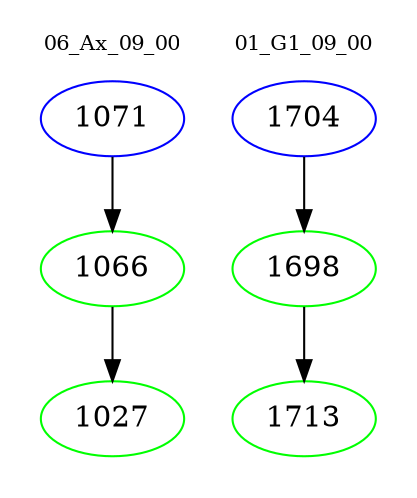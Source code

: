 digraph{
subgraph cluster_0 {
color = white
label = "06_Ax_09_00";
fontsize=10;
T0_1071 [label="1071", color="blue"]
T0_1071 -> T0_1066 [color="black"]
T0_1066 [label="1066", color="green"]
T0_1066 -> T0_1027 [color="black"]
T0_1027 [label="1027", color="green"]
}
subgraph cluster_1 {
color = white
label = "01_G1_09_00";
fontsize=10;
T1_1704 [label="1704", color="blue"]
T1_1704 -> T1_1698 [color="black"]
T1_1698 [label="1698", color="green"]
T1_1698 -> T1_1713 [color="black"]
T1_1713 [label="1713", color="green"]
}
}
